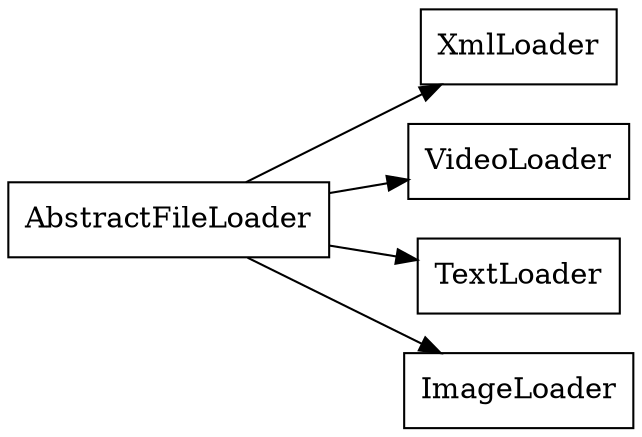 strict digraph class_diagram {
  rankdir=LR;
  XmlLoader[
    label="XmlLoader",
    URL="XmlLoader.html",
    tooltip="org.as2lib.sample.filebrowser.load.XmlLoader",
    shape="record"
  ];
  VideoLoader[
    label="VideoLoader",
    URL="VideoLoader.html",
    tooltip="org.as2lib.sample.filebrowser.load.VideoLoader",
    shape="record"
  ];
  TextLoader[
    label="TextLoader",
    URL="TextLoader.html",
    tooltip="org.as2lib.sample.filebrowser.load.TextLoader",
    shape="record"
  ];
  ImageLoader[
    label="ImageLoader",
    URL="ImageLoader.html",
    tooltip="org.as2lib.sample.filebrowser.load.ImageLoader",
    shape="record"
  ];
  AbstractFileLoader[
    label="AbstractFileLoader",
    URL="AbstractFileLoader.html",
    tooltip="org.as2lib.sample.filebrowser.load.AbstractFileLoader",
    shape="record"
  ];
  AbstractFileLoader -> XmlLoader;
  AbstractFileLoader -> VideoLoader;
  AbstractFileLoader -> TextLoader;
  AbstractFileLoader -> ImageLoader;
}

